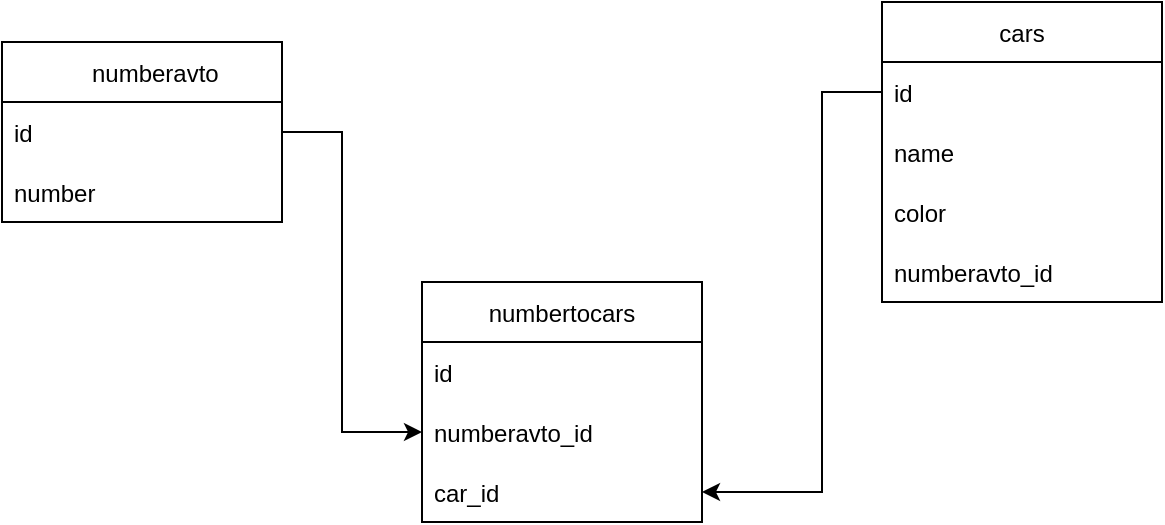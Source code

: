 <mxfile version="16.2.7" type="github">
  <diagram id="5hxRhVpDSAjcO4YQmJcS" name="Page-1">
    <mxGraphModel dx="782" dy="351" grid="1" gridSize="10" guides="1" tooltips="1" connect="1" arrows="1" fold="1" page="1" pageScale="1" pageWidth="827" pageHeight="1169" math="0" shadow="0">
      <root>
        <mxCell id="0" />
        <mxCell id="1" parent="0" />
        <mxCell id="A15SgRw2a9QQ_7-LqpYx-1" value="    numberavto" style="swimlane;fontStyle=0;childLayout=stackLayout;horizontal=1;startSize=30;horizontalStack=0;resizeParent=1;resizeParentMax=0;resizeLast=0;collapsible=1;marginBottom=0;" vertex="1" parent="1">
          <mxGeometry x="50" y="80" width="140" height="90" as="geometry" />
        </mxCell>
        <mxCell id="A15SgRw2a9QQ_7-LqpYx-2" value="id" style="text;strokeColor=none;fillColor=none;align=left;verticalAlign=middle;spacingLeft=4;spacingRight=4;overflow=hidden;points=[[0,0.5],[1,0.5]];portConstraint=eastwest;rotatable=0;" vertex="1" parent="A15SgRw2a9QQ_7-LqpYx-1">
          <mxGeometry y="30" width="140" height="30" as="geometry" />
        </mxCell>
        <mxCell id="A15SgRw2a9QQ_7-LqpYx-3" value="number" style="text;strokeColor=none;fillColor=none;align=left;verticalAlign=middle;spacingLeft=4;spacingRight=4;overflow=hidden;points=[[0,0.5],[1,0.5]];portConstraint=eastwest;rotatable=0;" vertex="1" parent="A15SgRw2a9QQ_7-LqpYx-1">
          <mxGeometry y="60" width="140" height="30" as="geometry" />
        </mxCell>
        <mxCell id="A15SgRw2a9QQ_7-LqpYx-5" value="cars" style="swimlane;fontStyle=0;childLayout=stackLayout;horizontal=1;startSize=30;horizontalStack=0;resizeParent=1;resizeParentMax=0;resizeLast=0;collapsible=1;marginBottom=0;" vertex="1" parent="1">
          <mxGeometry x="490" y="60" width="140" height="150" as="geometry" />
        </mxCell>
        <mxCell id="A15SgRw2a9QQ_7-LqpYx-6" value="id" style="text;strokeColor=none;fillColor=none;align=left;verticalAlign=middle;spacingLeft=4;spacingRight=4;overflow=hidden;points=[[0,0.5],[1,0.5]];portConstraint=eastwest;rotatable=0;" vertex="1" parent="A15SgRw2a9QQ_7-LqpYx-5">
          <mxGeometry y="30" width="140" height="30" as="geometry" />
        </mxCell>
        <mxCell id="A15SgRw2a9QQ_7-LqpYx-7" value="name" style="text;strokeColor=none;fillColor=none;align=left;verticalAlign=middle;spacingLeft=4;spacingRight=4;overflow=hidden;points=[[0,0.5],[1,0.5]];portConstraint=eastwest;rotatable=0;" vertex="1" parent="A15SgRw2a9QQ_7-LqpYx-5">
          <mxGeometry y="60" width="140" height="30" as="geometry" />
        </mxCell>
        <mxCell id="A15SgRw2a9QQ_7-LqpYx-14" value="color" style="text;strokeColor=none;fillColor=none;align=left;verticalAlign=middle;spacingLeft=4;spacingRight=4;overflow=hidden;points=[[0,0.5],[1,0.5]];portConstraint=eastwest;rotatable=0;" vertex="1" parent="A15SgRw2a9QQ_7-LqpYx-5">
          <mxGeometry y="90" width="140" height="30" as="geometry" />
        </mxCell>
        <mxCell id="A15SgRw2a9QQ_7-LqpYx-8" value="numberavto_id" style="text;strokeColor=none;fillColor=none;align=left;verticalAlign=middle;spacingLeft=4;spacingRight=4;overflow=hidden;points=[[0,0.5],[1,0.5]];portConstraint=eastwest;rotatable=0;" vertex="1" parent="A15SgRw2a9QQ_7-LqpYx-5">
          <mxGeometry y="120" width="140" height="30" as="geometry" />
        </mxCell>
        <mxCell id="A15SgRw2a9QQ_7-LqpYx-10" value="numbertocars" style="swimlane;fontStyle=0;childLayout=stackLayout;horizontal=1;startSize=30;horizontalStack=0;resizeParent=1;resizeParentMax=0;resizeLast=0;collapsible=1;marginBottom=0;" vertex="1" parent="1">
          <mxGeometry x="260" y="200" width="140" height="120" as="geometry" />
        </mxCell>
        <mxCell id="A15SgRw2a9QQ_7-LqpYx-11" value="id" style="text;strokeColor=none;fillColor=none;align=left;verticalAlign=middle;spacingLeft=4;spacingRight=4;overflow=hidden;points=[[0,0.5],[1,0.5]];portConstraint=eastwest;rotatable=0;" vertex="1" parent="A15SgRw2a9QQ_7-LqpYx-10">
          <mxGeometry y="30" width="140" height="30" as="geometry" />
        </mxCell>
        <mxCell id="A15SgRw2a9QQ_7-LqpYx-12" value="numberavto_id" style="text;strokeColor=none;fillColor=none;align=left;verticalAlign=middle;spacingLeft=4;spacingRight=4;overflow=hidden;points=[[0,0.5],[1,0.5]];portConstraint=eastwest;rotatable=0;" vertex="1" parent="A15SgRw2a9QQ_7-LqpYx-10">
          <mxGeometry y="60" width="140" height="30" as="geometry" />
        </mxCell>
        <mxCell id="A15SgRw2a9QQ_7-LqpYx-13" value="car_id" style="text;strokeColor=none;fillColor=none;align=left;verticalAlign=middle;spacingLeft=4;spacingRight=4;overflow=hidden;points=[[0,0.5],[1,0.5]];portConstraint=eastwest;rotatable=0;" vertex="1" parent="A15SgRw2a9QQ_7-LqpYx-10">
          <mxGeometry y="90" width="140" height="30" as="geometry" />
        </mxCell>
        <mxCell id="A15SgRw2a9QQ_7-LqpYx-15" value="" style="endArrow=classic;html=1;rounded=0;entryX=1;entryY=0.5;entryDx=0;entryDy=0;exitX=0;exitY=0.5;exitDx=0;exitDy=0;" edge="1" parent="1" source="A15SgRw2a9QQ_7-LqpYx-6" target="A15SgRw2a9QQ_7-LqpYx-13">
          <mxGeometry width="50" height="50" relative="1" as="geometry">
            <mxPoint x="370" y="200" as="sourcePoint" />
            <mxPoint x="420" y="150" as="targetPoint" />
            <Array as="points">
              <mxPoint x="460" y="105" />
              <mxPoint x="460" y="305" />
            </Array>
          </mxGeometry>
        </mxCell>
        <mxCell id="A15SgRw2a9QQ_7-LqpYx-16" value="" style="endArrow=classic;html=1;rounded=0;exitX=1;exitY=0.5;exitDx=0;exitDy=0;entryX=0;entryY=0.5;entryDx=0;entryDy=0;" edge="1" parent="1" source="A15SgRw2a9QQ_7-LqpYx-2" target="A15SgRw2a9QQ_7-LqpYx-12">
          <mxGeometry width="50" height="50" relative="1" as="geometry">
            <mxPoint x="370" y="200" as="sourcePoint" />
            <mxPoint x="420" y="150" as="targetPoint" />
            <Array as="points">
              <mxPoint x="220" y="125" />
              <mxPoint x="220" y="245" />
              <mxPoint x="220" y="275" />
            </Array>
          </mxGeometry>
        </mxCell>
      </root>
    </mxGraphModel>
  </diagram>
</mxfile>
